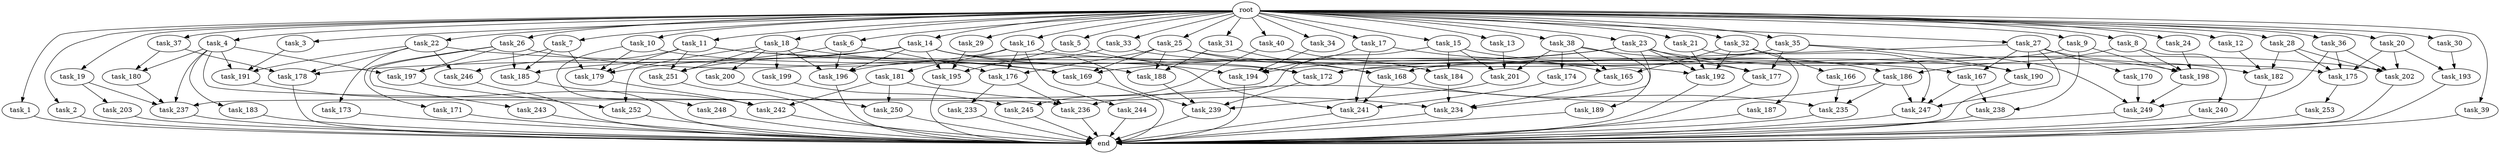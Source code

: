 digraph G {
  root [size="0.000000"];
  task_1 [size="10.240000"];
  task_2 [size="10.240000"];
  task_3 [size="10.240000"];
  task_4 [size="10.240000"];
  task_5 [size="10.240000"];
  task_6 [size="10.240000"];
  task_7 [size="10.240000"];
  task_8 [size="10.240000"];
  task_9 [size="10.240000"];
  task_10 [size="10.240000"];
  task_11 [size="10.240000"];
  task_12 [size="10.240000"];
  task_13 [size="10.240000"];
  task_14 [size="10.240000"];
  task_15 [size="10.240000"];
  task_16 [size="10.240000"];
  task_17 [size="10.240000"];
  task_18 [size="10.240000"];
  task_19 [size="10.240000"];
  task_20 [size="10.240000"];
  task_21 [size="10.240000"];
  task_22 [size="10.240000"];
  task_23 [size="10.240000"];
  task_24 [size="10.240000"];
  task_25 [size="10.240000"];
  task_26 [size="10.240000"];
  task_27 [size="10.240000"];
  task_28 [size="10.240000"];
  task_29 [size="10.240000"];
  task_30 [size="10.240000"];
  task_31 [size="10.240000"];
  task_32 [size="10.240000"];
  task_33 [size="10.240000"];
  task_34 [size="10.240000"];
  task_35 [size="10.240000"];
  task_36 [size="10.240000"];
  task_37 [size="10.240000"];
  task_38 [size="10.240000"];
  task_39 [size="10.240000"];
  task_40 [size="10.240000"];
  task_165 [size="5239860101.120000"];
  task_166 [size="773094113.280000"];
  task_167 [size="8589934592.000000"];
  task_168 [size="17952963297.279999"];
  task_169 [size="11854109736.960001"];
  task_170 [size="3092376453.120000"];
  task_171 [size="343597383.680000"];
  task_172 [size="6184752906.240000"];
  task_173 [size="4209067950.080000"];
  task_174 [size="3092376453.120000"];
  task_175 [size="21388937134.080002"];
  task_176 [size="8933531975.680000"];
  task_177 [size="7645041786.880000"];
  task_178 [size="8074538516.480000"];
  task_179 [size="10307921510.400000"];
  task_180 [size="4466765987.840000"];
  task_181 [size="3092376453.120000"];
  task_182 [size="17179869184.000000"];
  task_183 [size="1374389534.720000"];
  task_184 [size="6270652252.160000"];
  task_185 [size="6528350289.920000"];
  task_186 [size="10050223472.639999"];
  task_187 [size="5497558138.880000"];
  task_188 [size="11338713661.440001"];
  task_189 [size="3092376453.120000"];
  task_190 [size="4810363371.520000"];
  task_191 [size="12541304504.320000"];
  task_192 [size="12541304504.320000"];
  task_193 [size="7645041786.880000"];
  task_194 [size="9878424780.800001"];
  task_195 [size="1889785610.240000"];
  task_196 [size="2834678415.360000"];
  task_197 [size="4810363371.520000"];
  task_198 [size="18897856102.400002"];
  task_199 [size="1374389534.720000"];
  task_200 [size="1374389534.720000"];
  task_201 [size="14087492730.880001"];
  task_202 [size="23794118819.840000"];
  task_203 [size="6957847019.520000"];
  task_233 [size="3092376453.120000"];
  task_234 [size="14946486190.080000"];
  task_235 [size="13228499271.680000"];
  task_236 [size="9964324126.719999"];
  task_237 [size="15977278341.120001"];
  task_238 [size="8332236554.240000"];
  task_239 [size="2834678415.360000"];
  task_240 [size="6957847019.520000"];
  task_241 [size="9878424780.800001"];
  task_242 [size="5239860101.120000"];
  task_243 [size="343597383.680000"];
  task_244 [size="3092376453.120000"];
  task_245 [size="9363028705.280001"];
  task_246 [size="9706626088.960001"];
  task_247 [size="10737418240.000000"];
  task_248 [size="1374389534.720000"];
  task_249 [size="19499151523.840000"];
  task_250 [size="9964324126.719999"];
  task_251 [size="7645041786.880000"];
  task_252 [size="3521873182.720000"];
  task_253 [size="4209067950.080000"];
  end [size="0.000000"];

  root -> task_1 [size="1.000000"];
  root -> task_2 [size="1.000000"];
  root -> task_3 [size="1.000000"];
  root -> task_4 [size="1.000000"];
  root -> task_5 [size="1.000000"];
  root -> task_6 [size="1.000000"];
  root -> task_7 [size="1.000000"];
  root -> task_8 [size="1.000000"];
  root -> task_9 [size="1.000000"];
  root -> task_10 [size="1.000000"];
  root -> task_11 [size="1.000000"];
  root -> task_12 [size="1.000000"];
  root -> task_13 [size="1.000000"];
  root -> task_14 [size="1.000000"];
  root -> task_15 [size="1.000000"];
  root -> task_16 [size="1.000000"];
  root -> task_17 [size="1.000000"];
  root -> task_18 [size="1.000000"];
  root -> task_19 [size="1.000000"];
  root -> task_20 [size="1.000000"];
  root -> task_21 [size="1.000000"];
  root -> task_22 [size="1.000000"];
  root -> task_23 [size="1.000000"];
  root -> task_24 [size="1.000000"];
  root -> task_25 [size="1.000000"];
  root -> task_26 [size="1.000000"];
  root -> task_27 [size="1.000000"];
  root -> task_28 [size="1.000000"];
  root -> task_29 [size="1.000000"];
  root -> task_30 [size="1.000000"];
  root -> task_31 [size="1.000000"];
  root -> task_32 [size="1.000000"];
  root -> task_33 [size="1.000000"];
  root -> task_34 [size="1.000000"];
  root -> task_35 [size="1.000000"];
  root -> task_36 [size="1.000000"];
  root -> task_37 [size="1.000000"];
  root -> task_38 [size="1.000000"];
  root -> task_39 [size="1.000000"];
  root -> task_40 [size="1.000000"];
  task_1 -> end [size="1.000000"];
  task_2 -> end [size="1.000000"];
  task_3 -> task_191 [size="679477248.000000"];
  task_4 -> task_180 [size="134217728.000000"];
  task_4 -> task_183 [size="134217728.000000"];
  task_4 -> task_191 [size="134217728.000000"];
  task_4 -> task_197 [size="134217728.000000"];
  task_4 -> task_236 [size="134217728.000000"];
  task_4 -> task_237 [size="134217728.000000"];
  task_5 -> task_172 [size="33554432.000000"];
  task_5 -> task_195 [size="33554432.000000"];
  task_6 -> task_176 [size="33554432.000000"];
  task_6 -> task_179 [size="33554432.000000"];
  task_6 -> task_196 [size="33554432.000000"];
  task_7 -> task_179 [size="301989888.000000"];
  task_7 -> task_185 [size="301989888.000000"];
  task_7 -> task_197 [size="301989888.000000"];
  task_8 -> task_186 [size="679477248.000000"];
  task_8 -> task_198 [size="679477248.000000"];
  task_8 -> task_240 [size="679477248.000000"];
  task_9 -> task_168 [size="679477248.000000"];
  task_9 -> task_198 [size="679477248.000000"];
  task_9 -> task_238 [size="679477248.000000"];
  task_10 -> task_172 [size="134217728.000000"];
  task_10 -> task_179 [size="134217728.000000"];
  task_10 -> task_248 [size="134217728.000000"];
  task_11 -> task_167 [size="536870912.000000"];
  task_11 -> task_179 [size="536870912.000000"];
  task_11 -> task_192 [size="536870912.000000"];
  task_11 -> task_246 [size="536870912.000000"];
  task_11 -> task_251 [size="536870912.000000"];
  task_12 -> task_182 [size="536870912.000000"];
  task_13 -> task_201 [size="536870912.000000"];
  task_14 -> task_178 [size="75497472.000000"];
  task_14 -> task_194 [size="75497472.000000"];
  task_14 -> task_195 [size="75497472.000000"];
  task_14 -> task_196 [size="75497472.000000"];
  task_14 -> task_239 [size="75497472.000000"];
  task_14 -> task_241 [size="75497472.000000"];
  task_14 -> task_251 [size="75497472.000000"];
  task_15 -> task_177 [size="536870912.000000"];
  task_15 -> task_184 [size="536870912.000000"];
  task_15 -> task_201 [size="536870912.000000"];
  task_15 -> task_237 [size="536870912.000000"];
  task_16 -> task_175 [size="301989888.000000"];
  task_16 -> task_176 [size="301989888.000000"];
  task_16 -> task_181 [size="301989888.000000"];
  task_16 -> task_185 [size="301989888.000000"];
  task_16 -> task_244 [size="301989888.000000"];
  task_17 -> task_165 [size="134217728.000000"];
  task_17 -> task_194 [size="134217728.000000"];
  task_17 -> task_241 [size="134217728.000000"];
  task_18 -> task_169 [size="134217728.000000"];
  task_18 -> task_196 [size="134217728.000000"];
  task_18 -> task_199 [size="134217728.000000"];
  task_18 -> task_200 [size="134217728.000000"];
  task_18 -> task_251 [size="134217728.000000"];
  task_18 -> task_252 [size="134217728.000000"];
  task_19 -> task_203 [size="679477248.000000"];
  task_19 -> task_237 [size="679477248.000000"];
  task_20 -> task_175 [size="536870912.000000"];
  task_20 -> task_193 [size="536870912.000000"];
  task_20 -> task_202 [size="536870912.000000"];
  task_21 -> task_187 [size="536870912.000000"];
  task_21 -> task_192 [size="536870912.000000"];
  task_22 -> task_169 [size="411041792.000000"];
  task_22 -> task_173 [size="411041792.000000"];
  task_22 -> task_178 [size="411041792.000000"];
  task_22 -> task_191 [size="411041792.000000"];
  task_22 -> task_246 [size="411041792.000000"];
  task_23 -> task_169 [size="75497472.000000"];
  task_23 -> task_177 [size="75497472.000000"];
  task_23 -> task_192 [size="75497472.000000"];
  task_23 -> task_194 [size="75497472.000000"];
  task_23 -> task_198 [size="75497472.000000"];
  task_23 -> task_234 [size="75497472.000000"];
  task_24 -> task_198 [size="411041792.000000"];
  task_25 -> task_168 [size="536870912.000000"];
  task_25 -> task_169 [size="536870912.000000"];
  task_25 -> task_176 [size="536870912.000000"];
  task_25 -> task_188 [size="536870912.000000"];
  task_25 -> task_202 [size="536870912.000000"];
  task_26 -> task_171 [size="33554432.000000"];
  task_26 -> task_185 [size="33554432.000000"];
  task_26 -> task_188 [size="33554432.000000"];
  task_26 -> task_197 [size="33554432.000000"];
  task_26 -> task_243 [size="33554432.000000"];
  task_27 -> task_167 [size="301989888.000000"];
  task_27 -> task_170 [size="301989888.000000"];
  task_27 -> task_172 [size="301989888.000000"];
  task_27 -> task_182 [size="301989888.000000"];
  task_27 -> task_190 [size="301989888.000000"];
  task_27 -> task_247 [size="301989888.000000"];
  task_28 -> task_175 [size="838860800.000000"];
  task_28 -> task_182 [size="838860800.000000"];
  task_28 -> task_202 [size="838860800.000000"];
  task_29 -> task_195 [size="75497472.000000"];
  task_30 -> task_193 [size="209715200.000000"];
  task_31 -> task_168 [size="536870912.000000"];
  task_31 -> task_188 [size="536870912.000000"];
  task_32 -> task_165 [size="75497472.000000"];
  task_32 -> task_166 [size="75497472.000000"];
  task_32 -> task_192 [size="75497472.000000"];
  task_32 -> task_247 [size="75497472.000000"];
  task_33 -> task_190 [size="33554432.000000"];
  task_33 -> task_196 [size="33554432.000000"];
  task_34 -> task_194 [size="679477248.000000"];
  task_35 -> task_172 [size="134217728.000000"];
  task_35 -> task_177 [size="134217728.000000"];
  task_35 -> task_190 [size="134217728.000000"];
  task_35 -> task_249 [size="134217728.000000"];
  task_36 -> task_175 [size="411041792.000000"];
  task_36 -> task_202 [size="411041792.000000"];
  task_36 -> task_249 [size="411041792.000000"];
  task_37 -> task_178 [size="301989888.000000"];
  task_37 -> task_180 [size="301989888.000000"];
  task_38 -> task_165 [size="301989888.000000"];
  task_38 -> task_174 [size="301989888.000000"];
  task_38 -> task_186 [size="301989888.000000"];
  task_38 -> task_189 [size="301989888.000000"];
  task_38 -> task_201 [size="301989888.000000"];
  task_39 -> end [size="1.000000"];
  task_40 -> task_184 [size="75497472.000000"];
  task_40 -> task_245 [size="75497472.000000"];
  task_165 -> task_234 [size="838860800.000000"];
  task_166 -> task_235 [size="679477248.000000"];
  task_167 -> task_238 [size="134217728.000000"];
  task_167 -> task_247 [size="134217728.000000"];
  task_168 -> task_235 [size="75497472.000000"];
  task_168 -> task_241 [size="75497472.000000"];
  task_169 -> end [size="1.000000"];
  task_170 -> task_249 [size="679477248.000000"];
  task_171 -> end [size="1.000000"];
  task_172 -> task_239 [size="33554432.000000"];
  task_173 -> end [size="1.000000"];
  task_174 -> task_241 [size="679477248.000000"];
  task_175 -> task_253 [size="411041792.000000"];
  task_176 -> task_233 [size="301989888.000000"];
  task_176 -> task_236 [size="301989888.000000"];
  task_177 -> end [size="1.000000"];
  task_178 -> end [size="1.000000"];
  task_179 -> task_242 [size="75497472.000000"];
  task_180 -> task_237 [size="209715200.000000"];
  task_181 -> task_234 [size="134217728.000000"];
  task_181 -> task_242 [size="134217728.000000"];
  task_181 -> task_250 [size="134217728.000000"];
  task_182 -> end [size="1.000000"];
  task_183 -> end [size="1.000000"];
  task_184 -> task_234 [size="411041792.000000"];
  task_185 -> end [size="1.000000"];
  task_186 -> task_235 [size="536870912.000000"];
  task_186 -> task_236 [size="536870912.000000"];
  task_186 -> task_247 [size="536870912.000000"];
  task_187 -> end [size="1.000000"];
  task_188 -> task_239 [size="134217728.000000"];
  task_189 -> end [size="1.000000"];
  task_190 -> end [size="1.000000"];
  task_191 -> task_242 [size="301989888.000000"];
  task_192 -> end [size="1.000000"];
  task_193 -> end [size="1.000000"];
  task_194 -> end [size="1.000000"];
  task_195 -> end [size="1.000000"];
  task_196 -> end [size="1.000000"];
  task_197 -> task_252 [size="209715200.000000"];
  task_198 -> task_249 [size="679477248.000000"];
  task_199 -> task_245 [size="838860800.000000"];
  task_200 -> task_250 [size="838860800.000000"];
  task_201 -> task_239 [size="33554432.000000"];
  task_202 -> end [size="1.000000"];
  task_203 -> end [size="1.000000"];
  task_233 -> end [size="1.000000"];
  task_234 -> end [size="1.000000"];
  task_235 -> end [size="1.000000"];
  task_236 -> end [size="1.000000"];
  task_237 -> end [size="1.000000"];
  task_238 -> end [size="1.000000"];
  task_239 -> end [size="1.000000"];
  task_240 -> end [size="1.000000"];
  task_241 -> end [size="1.000000"];
  task_242 -> end [size="1.000000"];
  task_243 -> end [size="1.000000"];
  task_244 -> end [size="1.000000"];
  task_245 -> end [size="1.000000"];
  task_246 -> end [size="1.000000"];
  task_247 -> end [size="1.000000"];
  task_248 -> end [size="1.000000"];
  task_249 -> end [size="1.000000"];
  task_250 -> end [size="1.000000"];
  task_251 -> end [size="1.000000"];
  task_252 -> end [size="1.000000"];
  task_253 -> end [size="1.000000"];
}

